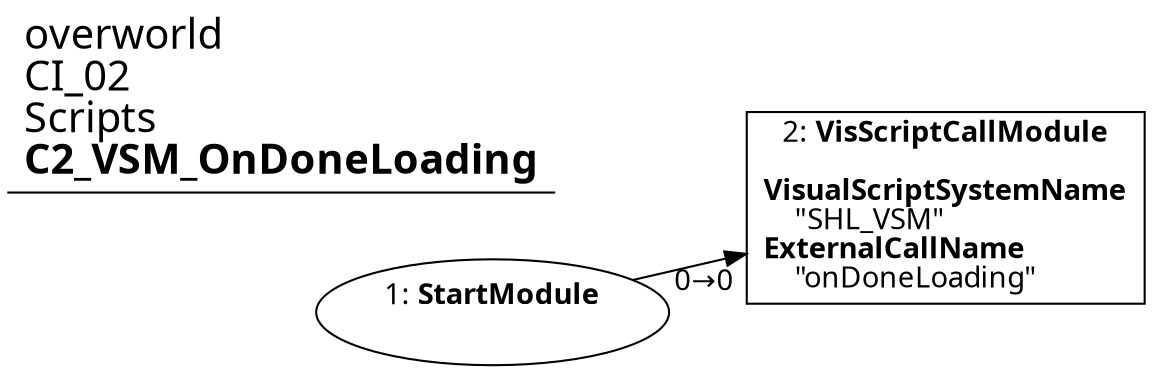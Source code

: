 digraph {
    layout = fdp;
    overlap = prism;
    sep = "+16";
    splines = spline;

    node [ shape = box ];

    graph [ fontname = "Segoe UI" ];
    node [ fontname = "Segoe UI" ];
    edge [ fontname = "Segoe UI" ];

    1 [ label = <1: <b>StartModule</b><br/><br/>> ];
    1 [ shape = oval ]
    1 [ pos = "0.349,-0.065000005!" ];
    1 -> 2 [ label = "0→0" ];

    2 [ label = <2: <b>VisScriptCallModule</b><br/><br/><b>VisualScriptSystemName</b><br align="left"/>    &quot;SHL_VSM&quot;<br align="left"/><b>ExternalCallName</b><br align="left"/>    &quot;onDoneLoading&quot;<br align="left"/>> ];
    2 [ pos = "0.56700003,-0.065000005!" ];

    title [ pos = "0.34800002,-0.064!" ];
    title [ shape = underline ];
    title [ label = <<font point-size="20">overworld<br align="left"/>CI_02<br align="left"/>Scripts<br align="left"/><b>C2_VSM_OnDoneLoading</b><br align="left"/></font>> ];
}
